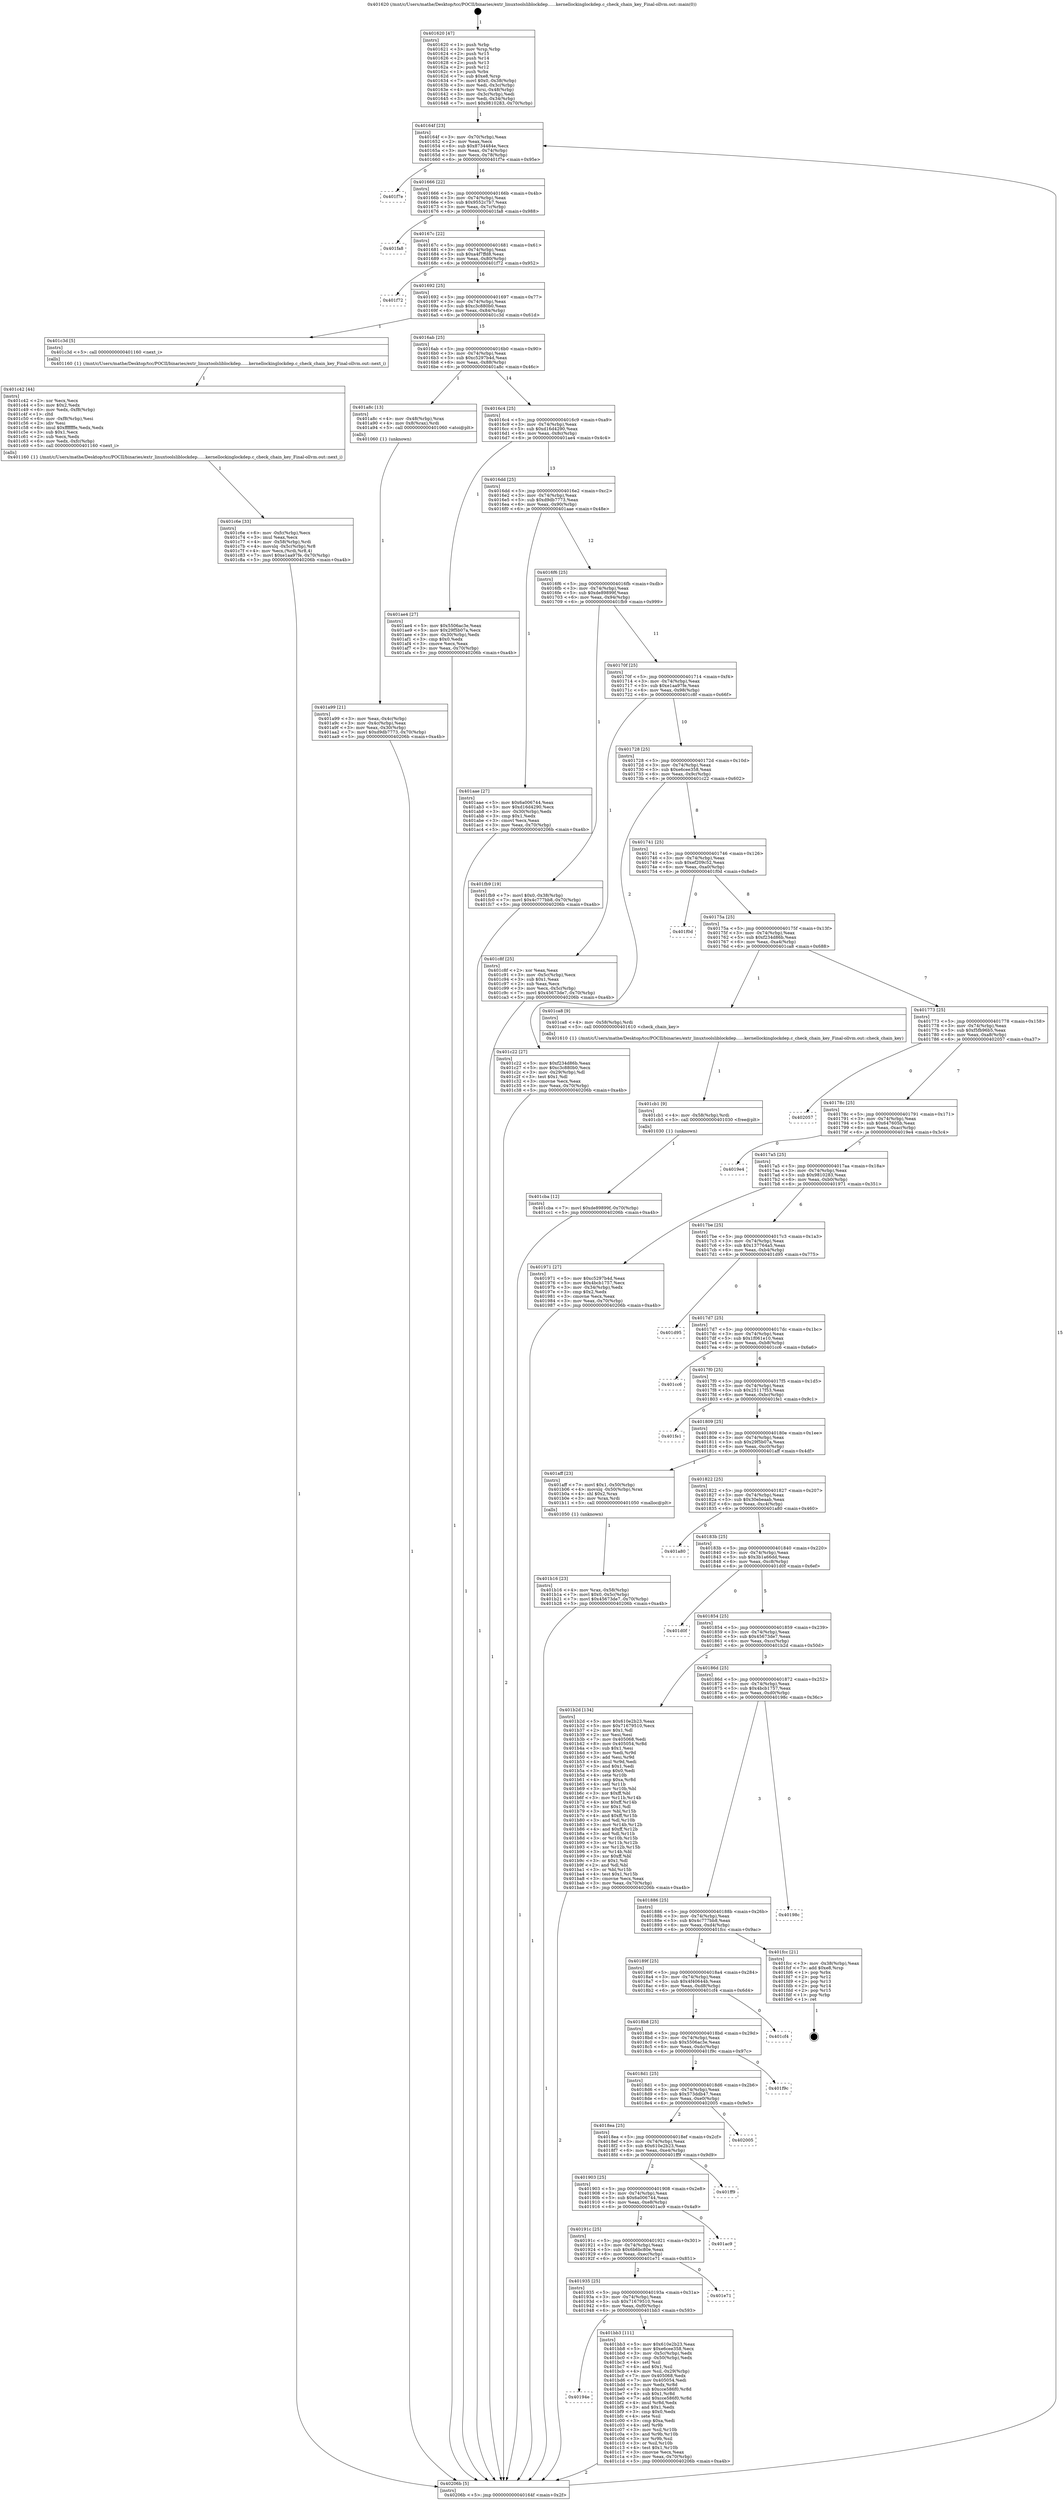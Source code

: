 digraph "0x401620" {
  label = "0x401620 (/mnt/c/Users/mathe/Desktop/tcc/POCII/binaries/extr_linuxtoolsliblockdep......kernellockinglockdep.c_check_chain_key_Final-ollvm.out::main(0))"
  labelloc = "t"
  node[shape=record]

  Entry [label="",width=0.3,height=0.3,shape=circle,fillcolor=black,style=filled]
  "0x40164f" [label="{
     0x40164f [23]\l
     | [instrs]\l
     &nbsp;&nbsp;0x40164f \<+3\>: mov -0x70(%rbp),%eax\l
     &nbsp;&nbsp;0x401652 \<+2\>: mov %eax,%ecx\l
     &nbsp;&nbsp;0x401654 \<+6\>: sub $0x8734484e,%ecx\l
     &nbsp;&nbsp;0x40165a \<+3\>: mov %eax,-0x74(%rbp)\l
     &nbsp;&nbsp;0x40165d \<+3\>: mov %ecx,-0x78(%rbp)\l
     &nbsp;&nbsp;0x401660 \<+6\>: je 0000000000401f7e \<main+0x95e\>\l
  }"]
  "0x401f7e" [label="{
     0x401f7e\l
  }", style=dashed]
  "0x401666" [label="{
     0x401666 [22]\l
     | [instrs]\l
     &nbsp;&nbsp;0x401666 \<+5\>: jmp 000000000040166b \<main+0x4b\>\l
     &nbsp;&nbsp;0x40166b \<+3\>: mov -0x74(%rbp),%eax\l
     &nbsp;&nbsp;0x40166e \<+5\>: sub $0x9552c7b7,%eax\l
     &nbsp;&nbsp;0x401673 \<+3\>: mov %eax,-0x7c(%rbp)\l
     &nbsp;&nbsp;0x401676 \<+6\>: je 0000000000401fa8 \<main+0x988\>\l
  }"]
  Exit [label="",width=0.3,height=0.3,shape=circle,fillcolor=black,style=filled,peripheries=2]
  "0x401fa8" [label="{
     0x401fa8\l
  }", style=dashed]
  "0x40167c" [label="{
     0x40167c [22]\l
     | [instrs]\l
     &nbsp;&nbsp;0x40167c \<+5\>: jmp 0000000000401681 \<main+0x61\>\l
     &nbsp;&nbsp;0x401681 \<+3\>: mov -0x74(%rbp),%eax\l
     &nbsp;&nbsp;0x401684 \<+5\>: sub $0xa4f7ffd8,%eax\l
     &nbsp;&nbsp;0x401689 \<+3\>: mov %eax,-0x80(%rbp)\l
     &nbsp;&nbsp;0x40168c \<+6\>: je 0000000000401f72 \<main+0x952\>\l
  }"]
  "0x401cba" [label="{
     0x401cba [12]\l
     | [instrs]\l
     &nbsp;&nbsp;0x401cba \<+7\>: movl $0xde89899f,-0x70(%rbp)\l
     &nbsp;&nbsp;0x401cc1 \<+5\>: jmp 000000000040206b \<main+0xa4b\>\l
  }"]
  "0x401f72" [label="{
     0x401f72\l
  }", style=dashed]
  "0x401692" [label="{
     0x401692 [25]\l
     | [instrs]\l
     &nbsp;&nbsp;0x401692 \<+5\>: jmp 0000000000401697 \<main+0x77\>\l
     &nbsp;&nbsp;0x401697 \<+3\>: mov -0x74(%rbp),%eax\l
     &nbsp;&nbsp;0x40169a \<+5\>: sub $0xc3c880b0,%eax\l
     &nbsp;&nbsp;0x40169f \<+6\>: mov %eax,-0x84(%rbp)\l
     &nbsp;&nbsp;0x4016a5 \<+6\>: je 0000000000401c3d \<main+0x61d\>\l
  }"]
  "0x401cb1" [label="{
     0x401cb1 [9]\l
     | [instrs]\l
     &nbsp;&nbsp;0x401cb1 \<+4\>: mov -0x58(%rbp),%rdi\l
     &nbsp;&nbsp;0x401cb5 \<+5\>: call 0000000000401030 \<free@plt\>\l
     | [calls]\l
     &nbsp;&nbsp;0x401030 \{1\} (unknown)\l
  }"]
  "0x401c3d" [label="{
     0x401c3d [5]\l
     | [instrs]\l
     &nbsp;&nbsp;0x401c3d \<+5\>: call 0000000000401160 \<next_i\>\l
     | [calls]\l
     &nbsp;&nbsp;0x401160 \{1\} (/mnt/c/Users/mathe/Desktop/tcc/POCII/binaries/extr_linuxtoolsliblockdep......kernellockinglockdep.c_check_chain_key_Final-ollvm.out::next_i)\l
  }"]
  "0x4016ab" [label="{
     0x4016ab [25]\l
     | [instrs]\l
     &nbsp;&nbsp;0x4016ab \<+5\>: jmp 00000000004016b0 \<main+0x90\>\l
     &nbsp;&nbsp;0x4016b0 \<+3\>: mov -0x74(%rbp),%eax\l
     &nbsp;&nbsp;0x4016b3 \<+5\>: sub $0xc5297b4d,%eax\l
     &nbsp;&nbsp;0x4016b8 \<+6\>: mov %eax,-0x88(%rbp)\l
     &nbsp;&nbsp;0x4016be \<+6\>: je 0000000000401a8c \<main+0x46c\>\l
  }"]
  "0x401c6e" [label="{
     0x401c6e [33]\l
     | [instrs]\l
     &nbsp;&nbsp;0x401c6e \<+6\>: mov -0xfc(%rbp),%ecx\l
     &nbsp;&nbsp;0x401c74 \<+3\>: imul %eax,%ecx\l
     &nbsp;&nbsp;0x401c77 \<+4\>: mov -0x58(%rbp),%rdi\l
     &nbsp;&nbsp;0x401c7b \<+4\>: movslq -0x5c(%rbp),%r8\l
     &nbsp;&nbsp;0x401c7f \<+4\>: mov %ecx,(%rdi,%r8,4)\l
     &nbsp;&nbsp;0x401c83 \<+7\>: movl $0xe1aa97fe,-0x70(%rbp)\l
     &nbsp;&nbsp;0x401c8a \<+5\>: jmp 000000000040206b \<main+0xa4b\>\l
  }"]
  "0x401a8c" [label="{
     0x401a8c [13]\l
     | [instrs]\l
     &nbsp;&nbsp;0x401a8c \<+4\>: mov -0x48(%rbp),%rax\l
     &nbsp;&nbsp;0x401a90 \<+4\>: mov 0x8(%rax),%rdi\l
     &nbsp;&nbsp;0x401a94 \<+5\>: call 0000000000401060 \<atoi@plt\>\l
     | [calls]\l
     &nbsp;&nbsp;0x401060 \{1\} (unknown)\l
  }"]
  "0x4016c4" [label="{
     0x4016c4 [25]\l
     | [instrs]\l
     &nbsp;&nbsp;0x4016c4 \<+5\>: jmp 00000000004016c9 \<main+0xa9\>\l
     &nbsp;&nbsp;0x4016c9 \<+3\>: mov -0x74(%rbp),%eax\l
     &nbsp;&nbsp;0x4016cc \<+5\>: sub $0xd16d4290,%eax\l
     &nbsp;&nbsp;0x4016d1 \<+6\>: mov %eax,-0x8c(%rbp)\l
     &nbsp;&nbsp;0x4016d7 \<+6\>: je 0000000000401ae4 \<main+0x4c4\>\l
  }"]
  "0x401c42" [label="{
     0x401c42 [44]\l
     | [instrs]\l
     &nbsp;&nbsp;0x401c42 \<+2\>: xor %ecx,%ecx\l
     &nbsp;&nbsp;0x401c44 \<+5\>: mov $0x2,%edx\l
     &nbsp;&nbsp;0x401c49 \<+6\>: mov %edx,-0xf8(%rbp)\l
     &nbsp;&nbsp;0x401c4f \<+1\>: cltd\l
     &nbsp;&nbsp;0x401c50 \<+6\>: mov -0xf8(%rbp),%esi\l
     &nbsp;&nbsp;0x401c56 \<+2\>: idiv %esi\l
     &nbsp;&nbsp;0x401c58 \<+6\>: imul $0xfffffffe,%edx,%edx\l
     &nbsp;&nbsp;0x401c5e \<+3\>: sub $0x1,%ecx\l
     &nbsp;&nbsp;0x401c61 \<+2\>: sub %ecx,%edx\l
     &nbsp;&nbsp;0x401c63 \<+6\>: mov %edx,-0xfc(%rbp)\l
     &nbsp;&nbsp;0x401c69 \<+5\>: call 0000000000401160 \<next_i\>\l
     | [calls]\l
     &nbsp;&nbsp;0x401160 \{1\} (/mnt/c/Users/mathe/Desktop/tcc/POCII/binaries/extr_linuxtoolsliblockdep......kernellockinglockdep.c_check_chain_key_Final-ollvm.out::next_i)\l
  }"]
  "0x401ae4" [label="{
     0x401ae4 [27]\l
     | [instrs]\l
     &nbsp;&nbsp;0x401ae4 \<+5\>: mov $0x5506ac3e,%eax\l
     &nbsp;&nbsp;0x401ae9 \<+5\>: mov $0x29f5b07a,%ecx\l
     &nbsp;&nbsp;0x401aee \<+3\>: mov -0x30(%rbp),%edx\l
     &nbsp;&nbsp;0x401af1 \<+3\>: cmp $0x0,%edx\l
     &nbsp;&nbsp;0x401af4 \<+3\>: cmove %ecx,%eax\l
     &nbsp;&nbsp;0x401af7 \<+3\>: mov %eax,-0x70(%rbp)\l
     &nbsp;&nbsp;0x401afa \<+5\>: jmp 000000000040206b \<main+0xa4b\>\l
  }"]
  "0x4016dd" [label="{
     0x4016dd [25]\l
     | [instrs]\l
     &nbsp;&nbsp;0x4016dd \<+5\>: jmp 00000000004016e2 \<main+0xc2\>\l
     &nbsp;&nbsp;0x4016e2 \<+3\>: mov -0x74(%rbp),%eax\l
     &nbsp;&nbsp;0x4016e5 \<+5\>: sub $0xd9db7773,%eax\l
     &nbsp;&nbsp;0x4016ea \<+6\>: mov %eax,-0x90(%rbp)\l
     &nbsp;&nbsp;0x4016f0 \<+6\>: je 0000000000401aae \<main+0x48e\>\l
  }"]
  "0x40194e" [label="{
     0x40194e\l
  }", style=dashed]
  "0x401aae" [label="{
     0x401aae [27]\l
     | [instrs]\l
     &nbsp;&nbsp;0x401aae \<+5\>: mov $0x6a006744,%eax\l
     &nbsp;&nbsp;0x401ab3 \<+5\>: mov $0xd16d4290,%ecx\l
     &nbsp;&nbsp;0x401ab8 \<+3\>: mov -0x30(%rbp),%edx\l
     &nbsp;&nbsp;0x401abb \<+3\>: cmp $0x1,%edx\l
     &nbsp;&nbsp;0x401abe \<+3\>: cmovl %ecx,%eax\l
     &nbsp;&nbsp;0x401ac1 \<+3\>: mov %eax,-0x70(%rbp)\l
     &nbsp;&nbsp;0x401ac4 \<+5\>: jmp 000000000040206b \<main+0xa4b\>\l
  }"]
  "0x4016f6" [label="{
     0x4016f6 [25]\l
     | [instrs]\l
     &nbsp;&nbsp;0x4016f6 \<+5\>: jmp 00000000004016fb \<main+0xdb\>\l
     &nbsp;&nbsp;0x4016fb \<+3\>: mov -0x74(%rbp),%eax\l
     &nbsp;&nbsp;0x4016fe \<+5\>: sub $0xde89899f,%eax\l
     &nbsp;&nbsp;0x401703 \<+6\>: mov %eax,-0x94(%rbp)\l
     &nbsp;&nbsp;0x401709 \<+6\>: je 0000000000401fb9 \<main+0x999\>\l
  }"]
  "0x401bb3" [label="{
     0x401bb3 [111]\l
     | [instrs]\l
     &nbsp;&nbsp;0x401bb3 \<+5\>: mov $0x610e2b23,%eax\l
     &nbsp;&nbsp;0x401bb8 \<+5\>: mov $0xe6cee358,%ecx\l
     &nbsp;&nbsp;0x401bbd \<+3\>: mov -0x5c(%rbp),%edx\l
     &nbsp;&nbsp;0x401bc0 \<+3\>: cmp -0x50(%rbp),%edx\l
     &nbsp;&nbsp;0x401bc3 \<+4\>: setl %sil\l
     &nbsp;&nbsp;0x401bc7 \<+4\>: and $0x1,%sil\l
     &nbsp;&nbsp;0x401bcb \<+4\>: mov %sil,-0x29(%rbp)\l
     &nbsp;&nbsp;0x401bcf \<+7\>: mov 0x405068,%edx\l
     &nbsp;&nbsp;0x401bd6 \<+7\>: mov 0x405054,%edi\l
     &nbsp;&nbsp;0x401bdd \<+3\>: mov %edx,%r8d\l
     &nbsp;&nbsp;0x401be0 \<+7\>: sub $0xcce586f0,%r8d\l
     &nbsp;&nbsp;0x401be7 \<+4\>: sub $0x1,%r8d\l
     &nbsp;&nbsp;0x401beb \<+7\>: add $0xcce586f0,%r8d\l
     &nbsp;&nbsp;0x401bf2 \<+4\>: imul %r8d,%edx\l
     &nbsp;&nbsp;0x401bf6 \<+3\>: and $0x1,%edx\l
     &nbsp;&nbsp;0x401bf9 \<+3\>: cmp $0x0,%edx\l
     &nbsp;&nbsp;0x401bfc \<+4\>: sete %sil\l
     &nbsp;&nbsp;0x401c00 \<+3\>: cmp $0xa,%edi\l
     &nbsp;&nbsp;0x401c03 \<+4\>: setl %r9b\l
     &nbsp;&nbsp;0x401c07 \<+3\>: mov %sil,%r10b\l
     &nbsp;&nbsp;0x401c0a \<+3\>: and %r9b,%r10b\l
     &nbsp;&nbsp;0x401c0d \<+3\>: xor %r9b,%sil\l
     &nbsp;&nbsp;0x401c10 \<+3\>: or %sil,%r10b\l
     &nbsp;&nbsp;0x401c13 \<+4\>: test $0x1,%r10b\l
     &nbsp;&nbsp;0x401c17 \<+3\>: cmovne %ecx,%eax\l
     &nbsp;&nbsp;0x401c1a \<+3\>: mov %eax,-0x70(%rbp)\l
     &nbsp;&nbsp;0x401c1d \<+5\>: jmp 000000000040206b \<main+0xa4b\>\l
  }"]
  "0x401fb9" [label="{
     0x401fb9 [19]\l
     | [instrs]\l
     &nbsp;&nbsp;0x401fb9 \<+7\>: movl $0x0,-0x38(%rbp)\l
     &nbsp;&nbsp;0x401fc0 \<+7\>: movl $0x4c777bb8,-0x70(%rbp)\l
     &nbsp;&nbsp;0x401fc7 \<+5\>: jmp 000000000040206b \<main+0xa4b\>\l
  }"]
  "0x40170f" [label="{
     0x40170f [25]\l
     | [instrs]\l
     &nbsp;&nbsp;0x40170f \<+5\>: jmp 0000000000401714 \<main+0xf4\>\l
     &nbsp;&nbsp;0x401714 \<+3\>: mov -0x74(%rbp),%eax\l
     &nbsp;&nbsp;0x401717 \<+5\>: sub $0xe1aa97fe,%eax\l
     &nbsp;&nbsp;0x40171c \<+6\>: mov %eax,-0x98(%rbp)\l
     &nbsp;&nbsp;0x401722 \<+6\>: je 0000000000401c8f \<main+0x66f\>\l
  }"]
  "0x401935" [label="{
     0x401935 [25]\l
     | [instrs]\l
     &nbsp;&nbsp;0x401935 \<+5\>: jmp 000000000040193a \<main+0x31a\>\l
     &nbsp;&nbsp;0x40193a \<+3\>: mov -0x74(%rbp),%eax\l
     &nbsp;&nbsp;0x40193d \<+5\>: sub $0x71679510,%eax\l
     &nbsp;&nbsp;0x401942 \<+6\>: mov %eax,-0xf0(%rbp)\l
     &nbsp;&nbsp;0x401948 \<+6\>: je 0000000000401bb3 \<main+0x593\>\l
  }"]
  "0x401c8f" [label="{
     0x401c8f [25]\l
     | [instrs]\l
     &nbsp;&nbsp;0x401c8f \<+2\>: xor %eax,%eax\l
     &nbsp;&nbsp;0x401c91 \<+3\>: mov -0x5c(%rbp),%ecx\l
     &nbsp;&nbsp;0x401c94 \<+3\>: sub $0x1,%eax\l
     &nbsp;&nbsp;0x401c97 \<+2\>: sub %eax,%ecx\l
     &nbsp;&nbsp;0x401c99 \<+3\>: mov %ecx,-0x5c(%rbp)\l
     &nbsp;&nbsp;0x401c9c \<+7\>: movl $0x45673de7,-0x70(%rbp)\l
     &nbsp;&nbsp;0x401ca3 \<+5\>: jmp 000000000040206b \<main+0xa4b\>\l
  }"]
  "0x401728" [label="{
     0x401728 [25]\l
     | [instrs]\l
     &nbsp;&nbsp;0x401728 \<+5\>: jmp 000000000040172d \<main+0x10d\>\l
     &nbsp;&nbsp;0x40172d \<+3\>: mov -0x74(%rbp),%eax\l
     &nbsp;&nbsp;0x401730 \<+5\>: sub $0xe6cee358,%eax\l
     &nbsp;&nbsp;0x401735 \<+6\>: mov %eax,-0x9c(%rbp)\l
     &nbsp;&nbsp;0x40173b \<+6\>: je 0000000000401c22 \<main+0x602\>\l
  }"]
  "0x401e71" [label="{
     0x401e71\l
  }", style=dashed]
  "0x401c22" [label="{
     0x401c22 [27]\l
     | [instrs]\l
     &nbsp;&nbsp;0x401c22 \<+5\>: mov $0xf234d86b,%eax\l
     &nbsp;&nbsp;0x401c27 \<+5\>: mov $0xc3c880b0,%ecx\l
     &nbsp;&nbsp;0x401c2c \<+3\>: mov -0x29(%rbp),%dl\l
     &nbsp;&nbsp;0x401c2f \<+3\>: test $0x1,%dl\l
     &nbsp;&nbsp;0x401c32 \<+3\>: cmovne %ecx,%eax\l
     &nbsp;&nbsp;0x401c35 \<+3\>: mov %eax,-0x70(%rbp)\l
     &nbsp;&nbsp;0x401c38 \<+5\>: jmp 000000000040206b \<main+0xa4b\>\l
  }"]
  "0x401741" [label="{
     0x401741 [25]\l
     | [instrs]\l
     &nbsp;&nbsp;0x401741 \<+5\>: jmp 0000000000401746 \<main+0x126\>\l
     &nbsp;&nbsp;0x401746 \<+3\>: mov -0x74(%rbp),%eax\l
     &nbsp;&nbsp;0x401749 \<+5\>: sub $0xef209c52,%eax\l
     &nbsp;&nbsp;0x40174e \<+6\>: mov %eax,-0xa0(%rbp)\l
     &nbsp;&nbsp;0x401754 \<+6\>: je 0000000000401f0d \<main+0x8ed\>\l
  }"]
  "0x40191c" [label="{
     0x40191c [25]\l
     | [instrs]\l
     &nbsp;&nbsp;0x40191c \<+5\>: jmp 0000000000401921 \<main+0x301\>\l
     &nbsp;&nbsp;0x401921 \<+3\>: mov -0x74(%rbp),%eax\l
     &nbsp;&nbsp;0x401924 \<+5\>: sub $0x6b6bc80e,%eax\l
     &nbsp;&nbsp;0x401929 \<+6\>: mov %eax,-0xec(%rbp)\l
     &nbsp;&nbsp;0x40192f \<+6\>: je 0000000000401e71 \<main+0x851\>\l
  }"]
  "0x401f0d" [label="{
     0x401f0d\l
  }", style=dashed]
  "0x40175a" [label="{
     0x40175a [25]\l
     | [instrs]\l
     &nbsp;&nbsp;0x40175a \<+5\>: jmp 000000000040175f \<main+0x13f\>\l
     &nbsp;&nbsp;0x40175f \<+3\>: mov -0x74(%rbp),%eax\l
     &nbsp;&nbsp;0x401762 \<+5\>: sub $0xf234d86b,%eax\l
     &nbsp;&nbsp;0x401767 \<+6\>: mov %eax,-0xa4(%rbp)\l
     &nbsp;&nbsp;0x40176d \<+6\>: je 0000000000401ca8 \<main+0x688\>\l
  }"]
  "0x401ac9" [label="{
     0x401ac9\l
  }", style=dashed]
  "0x401ca8" [label="{
     0x401ca8 [9]\l
     | [instrs]\l
     &nbsp;&nbsp;0x401ca8 \<+4\>: mov -0x58(%rbp),%rdi\l
     &nbsp;&nbsp;0x401cac \<+5\>: call 0000000000401610 \<check_chain_key\>\l
     | [calls]\l
     &nbsp;&nbsp;0x401610 \{1\} (/mnt/c/Users/mathe/Desktop/tcc/POCII/binaries/extr_linuxtoolsliblockdep......kernellockinglockdep.c_check_chain_key_Final-ollvm.out::check_chain_key)\l
  }"]
  "0x401773" [label="{
     0x401773 [25]\l
     | [instrs]\l
     &nbsp;&nbsp;0x401773 \<+5\>: jmp 0000000000401778 \<main+0x158\>\l
     &nbsp;&nbsp;0x401778 \<+3\>: mov -0x74(%rbp),%eax\l
     &nbsp;&nbsp;0x40177b \<+5\>: sub $0xf5fb96b5,%eax\l
     &nbsp;&nbsp;0x401780 \<+6\>: mov %eax,-0xa8(%rbp)\l
     &nbsp;&nbsp;0x401786 \<+6\>: je 0000000000402057 \<main+0xa37\>\l
  }"]
  "0x401903" [label="{
     0x401903 [25]\l
     | [instrs]\l
     &nbsp;&nbsp;0x401903 \<+5\>: jmp 0000000000401908 \<main+0x2e8\>\l
     &nbsp;&nbsp;0x401908 \<+3\>: mov -0x74(%rbp),%eax\l
     &nbsp;&nbsp;0x40190b \<+5\>: sub $0x6a006744,%eax\l
     &nbsp;&nbsp;0x401910 \<+6\>: mov %eax,-0xe8(%rbp)\l
     &nbsp;&nbsp;0x401916 \<+6\>: je 0000000000401ac9 \<main+0x4a9\>\l
  }"]
  "0x402057" [label="{
     0x402057\l
  }", style=dashed]
  "0x40178c" [label="{
     0x40178c [25]\l
     | [instrs]\l
     &nbsp;&nbsp;0x40178c \<+5\>: jmp 0000000000401791 \<main+0x171\>\l
     &nbsp;&nbsp;0x401791 \<+3\>: mov -0x74(%rbp),%eax\l
     &nbsp;&nbsp;0x401794 \<+5\>: sub $0x647605b,%eax\l
     &nbsp;&nbsp;0x401799 \<+6\>: mov %eax,-0xac(%rbp)\l
     &nbsp;&nbsp;0x40179f \<+6\>: je 00000000004019e4 \<main+0x3c4\>\l
  }"]
  "0x401ff9" [label="{
     0x401ff9\l
  }", style=dashed]
  "0x4019e4" [label="{
     0x4019e4\l
  }", style=dashed]
  "0x4017a5" [label="{
     0x4017a5 [25]\l
     | [instrs]\l
     &nbsp;&nbsp;0x4017a5 \<+5\>: jmp 00000000004017aa \<main+0x18a\>\l
     &nbsp;&nbsp;0x4017aa \<+3\>: mov -0x74(%rbp),%eax\l
     &nbsp;&nbsp;0x4017ad \<+5\>: sub $0x9810283,%eax\l
     &nbsp;&nbsp;0x4017b2 \<+6\>: mov %eax,-0xb0(%rbp)\l
     &nbsp;&nbsp;0x4017b8 \<+6\>: je 0000000000401971 \<main+0x351\>\l
  }"]
  "0x4018ea" [label="{
     0x4018ea [25]\l
     | [instrs]\l
     &nbsp;&nbsp;0x4018ea \<+5\>: jmp 00000000004018ef \<main+0x2cf\>\l
     &nbsp;&nbsp;0x4018ef \<+3\>: mov -0x74(%rbp),%eax\l
     &nbsp;&nbsp;0x4018f2 \<+5\>: sub $0x610e2b23,%eax\l
     &nbsp;&nbsp;0x4018f7 \<+6\>: mov %eax,-0xe4(%rbp)\l
     &nbsp;&nbsp;0x4018fd \<+6\>: je 0000000000401ff9 \<main+0x9d9\>\l
  }"]
  "0x401971" [label="{
     0x401971 [27]\l
     | [instrs]\l
     &nbsp;&nbsp;0x401971 \<+5\>: mov $0xc5297b4d,%eax\l
     &nbsp;&nbsp;0x401976 \<+5\>: mov $0x4bcb1757,%ecx\l
     &nbsp;&nbsp;0x40197b \<+3\>: mov -0x34(%rbp),%edx\l
     &nbsp;&nbsp;0x40197e \<+3\>: cmp $0x2,%edx\l
     &nbsp;&nbsp;0x401981 \<+3\>: cmovne %ecx,%eax\l
     &nbsp;&nbsp;0x401984 \<+3\>: mov %eax,-0x70(%rbp)\l
     &nbsp;&nbsp;0x401987 \<+5\>: jmp 000000000040206b \<main+0xa4b\>\l
  }"]
  "0x4017be" [label="{
     0x4017be [25]\l
     | [instrs]\l
     &nbsp;&nbsp;0x4017be \<+5\>: jmp 00000000004017c3 \<main+0x1a3\>\l
     &nbsp;&nbsp;0x4017c3 \<+3\>: mov -0x74(%rbp),%eax\l
     &nbsp;&nbsp;0x4017c6 \<+5\>: sub $0x137764a5,%eax\l
     &nbsp;&nbsp;0x4017cb \<+6\>: mov %eax,-0xb4(%rbp)\l
     &nbsp;&nbsp;0x4017d1 \<+6\>: je 0000000000401d95 \<main+0x775\>\l
  }"]
  "0x40206b" [label="{
     0x40206b [5]\l
     | [instrs]\l
     &nbsp;&nbsp;0x40206b \<+5\>: jmp 000000000040164f \<main+0x2f\>\l
  }"]
  "0x401620" [label="{
     0x401620 [47]\l
     | [instrs]\l
     &nbsp;&nbsp;0x401620 \<+1\>: push %rbp\l
     &nbsp;&nbsp;0x401621 \<+3\>: mov %rsp,%rbp\l
     &nbsp;&nbsp;0x401624 \<+2\>: push %r15\l
     &nbsp;&nbsp;0x401626 \<+2\>: push %r14\l
     &nbsp;&nbsp;0x401628 \<+2\>: push %r13\l
     &nbsp;&nbsp;0x40162a \<+2\>: push %r12\l
     &nbsp;&nbsp;0x40162c \<+1\>: push %rbx\l
     &nbsp;&nbsp;0x40162d \<+7\>: sub $0xe8,%rsp\l
     &nbsp;&nbsp;0x401634 \<+7\>: movl $0x0,-0x38(%rbp)\l
     &nbsp;&nbsp;0x40163b \<+3\>: mov %edi,-0x3c(%rbp)\l
     &nbsp;&nbsp;0x40163e \<+4\>: mov %rsi,-0x48(%rbp)\l
     &nbsp;&nbsp;0x401642 \<+3\>: mov -0x3c(%rbp),%edi\l
     &nbsp;&nbsp;0x401645 \<+3\>: mov %edi,-0x34(%rbp)\l
     &nbsp;&nbsp;0x401648 \<+7\>: movl $0x9810283,-0x70(%rbp)\l
  }"]
  "0x401a99" [label="{
     0x401a99 [21]\l
     | [instrs]\l
     &nbsp;&nbsp;0x401a99 \<+3\>: mov %eax,-0x4c(%rbp)\l
     &nbsp;&nbsp;0x401a9c \<+3\>: mov -0x4c(%rbp),%eax\l
     &nbsp;&nbsp;0x401a9f \<+3\>: mov %eax,-0x30(%rbp)\l
     &nbsp;&nbsp;0x401aa2 \<+7\>: movl $0xd9db7773,-0x70(%rbp)\l
     &nbsp;&nbsp;0x401aa9 \<+5\>: jmp 000000000040206b \<main+0xa4b\>\l
  }"]
  "0x402005" [label="{
     0x402005\l
  }", style=dashed]
  "0x401d95" [label="{
     0x401d95\l
  }", style=dashed]
  "0x4017d7" [label="{
     0x4017d7 [25]\l
     | [instrs]\l
     &nbsp;&nbsp;0x4017d7 \<+5\>: jmp 00000000004017dc \<main+0x1bc\>\l
     &nbsp;&nbsp;0x4017dc \<+3\>: mov -0x74(%rbp),%eax\l
     &nbsp;&nbsp;0x4017df \<+5\>: sub $0x1f061e10,%eax\l
     &nbsp;&nbsp;0x4017e4 \<+6\>: mov %eax,-0xb8(%rbp)\l
     &nbsp;&nbsp;0x4017ea \<+6\>: je 0000000000401cc6 \<main+0x6a6\>\l
  }"]
  "0x4018d1" [label="{
     0x4018d1 [25]\l
     | [instrs]\l
     &nbsp;&nbsp;0x4018d1 \<+5\>: jmp 00000000004018d6 \<main+0x2b6\>\l
     &nbsp;&nbsp;0x4018d6 \<+3\>: mov -0x74(%rbp),%eax\l
     &nbsp;&nbsp;0x4018d9 \<+5\>: sub $0x573ddb47,%eax\l
     &nbsp;&nbsp;0x4018de \<+6\>: mov %eax,-0xe0(%rbp)\l
     &nbsp;&nbsp;0x4018e4 \<+6\>: je 0000000000402005 \<main+0x9e5\>\l
  }"]
  "0x401cc6" [label="{
     0x401cc6\l
  }", style=dashed]
  "0x4017f0" [label="{
     0x4017f0 [25]\l
     | [instrs]\l
     &nbsp;&nbsp;0x4017f0 \<+5\>: jmp 00000000004017f5 \<main+0x1d5\>\l
     &nbsp;&nbsp;0x4017f5 \<+3\>: mov -0x74(%rbp),%eax\l
     &nbsp;&nbsp;0x4017f8 \<+5\>: sub $0x25117f53,%eax\l
     &nbsp;&nbsp;0x4017fd \<+6\>: mov %eax,-0xbc(%rbp)\l
     &nbsp;&nbsp;0x401803 \<+6\>: je 0000000000401fe1 \<main+0x9c1\>\l
  }"]
  "0x401f9c" [label="{
     0x401f9c\l
  }", style=dashed]
  "0x401fe1" [label="{
     0x401fe1\l
  }", style=dashed]
  "0x401809" [label="{
     0x401809 [25]\l
     | [instrs]\l
     &nbsp;&nbsp;0x401809 \<+5\>: jmp 000000000040180e \<main+0x1ee\>\l
     &nbsp;&nbsp;0x40180e \<+3\>: mov -0x74(%rbp),%eax\l
     &nbsp;&nbsp;0x401811 \<+5\>: sub $0x29f5b07a,%eax\l
     &nbsp;&nbsp;0x401816 \<+6\>: mov %eax,-0xc0(%rbp)\l
     &nbsp;&nbsp;0x40181c \<+6\>: je 0000000000401aff \<main+0x4df\>\l
  }"]
  "0x4018b8" [label="{
     0x4018b8 [25]\l
     | [instrs]\l
     &nbsp;&nbsp;0x4018b8 \<+5\>: jmp 00000000004018bd \<main+0x29d\>\l
     &nbsp;&nbsp;0x4018bd \<+3\>: mov -0x74(%rbp),%eax\l
     &nbsp;&nbsp;0x4018c0 \<+5\>: sub $0x5506ac3e,%eax\l
     &nbsp;&nbsp;0x4018c5 \<+6\>: mov %eax,-0xdc(%rbp)\l
     &nbsp;&nbsp;0x4018cb \<+6\>: je 0000000000401f9c \<main+0x97c\>\l
  }"]
  "0x401aff" [label="{
     0x401aff [23]\l
     | [instrs]\l
     &nbsp;&nbsp;0x401aff \<+7\>: movl $0x1,-0x50(%rbp)\l
     &nbsp;&nbsp;0x401b06 \<+4\>: movslq -0x50(%rbp),%rax\l
     &nbsp;&nbsp;0x401b0a \<+4\>: shl $0x2,%rax\l
     &nbsp;&nbsp;0x401b0e \<+3\>: mov %rax,%rdi\l
     &nbsp;&nbsp;0x401b11 \<+5\>: call 0000000000401050 \<malloc@plt\>\l
     | [calls]\l
     &nbsp;&nbsp;0x401050 \{1\} (unknown)\l
  }"]
  "0x401822" [label="{
     0x401822 [25]\l
     | [instrs]\l
     &nbsp;&nbsp;0x401822 \<+5\>: jmp 0000000000401827 \<main+0x207\>\l
     &nbsp;&nbsp;0x401827 \<+3\>: mov -0x74(%rbp),%eax\l
     &nbsp;&nbsp;0x40182a \<+5\>: sub $0x30ebeaab,%eax\l
     &nbsp;&nbsp;0x40182f \<+6\>: mov %eax,-0xc4(%rbp)\l
     &nbsp;&nbsp;0x401835 \<+6\>: je 0000000000401a80 \<main+0x460\>\l
  }"]
  "0x401b16" [label="{
     0x401b16 [23]\l
     | [instrs]\l
     &nbsp;&nbsp;0x401b16 \<+4\>: mov %rax,-0x58(%rbp)\l
     &nbsp;&nbsp;0x401b1a \<+7\>: movl $0x0,-0x5c(%rbp)\l
     &nbsp;&nbsp;0x401b21 \<+7\>: movl $0x45673de7,-0x70(%rbp)\l
     &nbsp;&nbsp;0x401b28 \<+5\>: jmp 000000000040206b \<main+0xa4b\>\l
  }"]
  "0x401cf4" [label="{
     0x401cf4\l
  }", style=dashed]
  "0x401a80" [label="{
     0x401a80\l
  }", style=dashed]
  "0x40183b" [label="{
     0x40183b [25]\l
     | [instrs]\l
     &nbsp;&nbsp;0x40183b \<+5\>: jmp 0000000000401840 \<main+0x220\>\l
     &nbsp;&nbsp;0x401840 \<+3\>: mov -0x74(%rbp),%eax\l
     &nbsp;&nbsp;0x401843 \<+5\>: sub $0x3b1a66dd,%eax\l
     &nbsp;&nbsp;0x401848 \<+6\>: mov %eax,-0xc8(%rbp)\l
     &nbsp;&nbsp;0x40184e \<+6\>: je 0000000000401d0f \<main+0x6ef\>\l
  }"]
  "0x40189f" [label="{
     0x40189f [25]\l
     | [instrs]\l
     &nbsp;&nbsp;0x40189f \<+5\>: jmp 00000000004018a4 \<main+0x284\>\l
     &nbsp;&nbsp;0x4018a4 \<+3\>: mov -0x74(%rbp),%eax\l
     &nbsp;&nbsp;0x4018a7 \<+5\>: sub $0x4f40644b,%eax\l
     &nbsp;&nbsp;0x4018ac \<+6\>: mov %eax,-0xd8(%rbp)\l
     &nbsp;&nbsp;0x4018b2 \<+6\>: je 0000000000401cf4 \<main+0x6d4\>\l
  }"]
  "0x401d0f" [label="{
     0x401d0f\l
  }", style=dashed]
  "0x401854" [label="{
     0x401854 [25]\l
     | [instrs]\l
     &nbsp;&nbsp;0x401854 \<+5\>: jmp 0000000000401859 \<main+0x239\>\l
     &nbsp;&nbsp;0x401859 \<+3\>: mov -0x74(%rbp),%eax\l
     &nbsp;&nbsp;0x40185c \<+5\>: sub $0x45673de7,%eax\l
     &nbsp;&nbsp;0x401861 \<+6\>: mov %eax,-0xcc(%rbp)\l
     &nbsp;&nbsp;0x401867 \<+6\>: je 0000000000401b2d \<main+0x50d\>\l
  }"]
  "0x401fcc" [label="{
     0x401fcc [21]\l
     | [instrs]\l
     &nbsp;&nbsp;0x401fcc \<+3\>: mov -0x38(%rbp),%eax\l
     &nbsp;&nbsp;0x401fcf \<+7\>: add $0xe8,%rsp\l
     &nbsp;&nbsp;0x401fd6 \<+1\>: pop %rbx\l
     &nbsp;&nbsp;0x401fd7 \<+2\>: pop %r12\l
     &nbsp;&nbsp;0x401fd9 \<+2\>: pop %r13\l
     &nbsp;&nbsp;0x401fdb \<+2\>: pop %r14\l
     &nbsp;&nbsp;0x401fdd \<+2\>: pop %r15\l
     &nbsp;&nbsp;0x401fdf \<+1\>: pop %rbp\l
     &nbsp;&nbsp;0x401fe0 \<+1\>: ret\l
  }"]
  "0x401b2d" [label="{
     0x401b2d [134]\l
     | [instrs]\l
     &nbsp;&nbsp;0x401b2d \<+5\>: mov $0x610e2b23,%eax\l
     &nbsp;&nbsp;0x401b32 \<+5\>: mov $0x71679510,%ecx\l
     &nbsp;&nbsp;0x401b37 \<+2\>: mov $0x1,%dl\l
     &nbsp;&nbsp;0x401b39 \<+2\>: xor %esi,%esi\l
     &nbsp;&nbsp;0x401b3b \<+7\>: mov 0x405068,%edi\l
     &nbsp;&nbsp;0x401b42 \<+8\>: mov 0x405054,%r8d\l
     &nbsp;&nbsp;0x401b4a \<+3\>: sub $0x1,%esi\l
     &nbsp;&nbsp;0x401b4d \<+3\>: mov %edi,%r9d\l
     &nbsp;&nbsp;0x401b50 \<+3\>: add %esi,%r9d\l
     &nbsp;&nbsp;0x401b53 \<+4\>: imul %r9d,%edi\l
     &nbsp;&nbsp;0x401b57 \<+3\>: and $0x1,%edi\l
     &nbsp;&nbsp;0x401b5a \<+3\>: cmp $0x0,%edi\l
     &nbsp;&nbsp;0x401b5d \<+4\>: sete %r10b\l
     &nbsp;&nbsp;0x401b61 \<+4\>: cmp $0xa,%r8d\l
     &nbsp;&nbsp;0x401b65 \<+4\>: setl %r11b\l
     &nbsp;&nbsp;0x401b69 \<+3\>: mov %r10b,%bl\l
     &nbsp;&nbsp;0x401b6c \<+3\>: xor $0xff,%bl\l
     &nbsp;&nbsp;0x401b6f \<+3\>: mov %r11b,%r14b\l
     &nbsp;&nbsp;0x401b72 \<+4\>: xor $0xff,%r14b\l
     &nbsp;&nbsp;0x401b76 \<+3\>: xor $0x1,%dl\l
     &nbsp;&nbsp;0x401b79 \<+3\>: mov %bl,%r15b\l
     &nbsp;&nbsp;0x401b7c \<+4\>: and $0xff,%r15b\l
     &nbsp;&nbsp;0x401b80 \<+3\>: and %dl,%r10b\l
     &nbsp;&nbsp;0x401b83 \<+3\>: mov %r14b,%r12b\l
     &nbsp;&nbsp;0x401b86 \<+4\>: and $0xff,%r12b\l
     &nbsp;&nbsp;0x401b8a \<+3\>: and %dl,%r11b\l
     &nbsp;&nbsp;0x401b8d \<+3\>: or %r10b,%r15b\l
     &nbsp;&nbsp;0x401b90 \<+3\>: or %r11b,%r12b\l
     &nbsp;&nbsp;0x401b93 \<+3\>: xor %r12b,%r15b\l
     &nbsp;&nbsp;0x401b96 \<+3\>: or %r14b,%bl\l
     &nbsp;&nbsp;0x401b99 \<+3\>: xor $0xff,%bl\l
     &nbsp;&nbsp;0x401b9c \<+3\>: or $0x1,%dl\l
     &nbsp;&nbsp;0x401b9f \<+2\>: and %dl,%bl\l
     &nbsp;&nbsp;0x401ba1 \<+3\>: or %bl,%r15b\l
     &nbsp;&nbsp;0x401ba4 \<+4\>: test $0x1,%r15b\l
     &nbsp;&nbsp;0x401ba8 \<+3\>: cmovne %ecx,%eax\l
     &nbsp;&nbsp;0x401bab \<+3\>: mov %eax,-0x70(%rbp)\l
     &nbsp;&nbsp;0x401bae \<+5\>: jmp 000000000040206b \<main+0xa4b\>\l
  }"]
  "0x40186d" [label="{
     0x40186d [25]\l
     | [instrs]\l
     &nbsp;&nbsp;0x40186d \<+5\>: jmp 0000000000401872 \<main+0x252\>\l
     &nbsp;&nbsp;0x401872 \<+3\>: mov -0x74(%rbp),%eax\l
     &nbsp;&nbsp;0x401875 \<+5\>: sub $0x4bcb1757,%eax\l
     &nbsp;&nbsp;0x40187a \<+6\>: mov %eax,-0xd0(%rbp)\l
     &nbsp;&nbsp;0x401880 \<+6\>: je 000000000040198c \<main+0x36c\>\l
  }"]
  "0x401886" [label="{
     0x401886 [25]\l
     | [instrs]\l
     &nbsp;&nbsp;0x401886 \<+5\>: jmp 000000000040188b \<main+0x26b\>\l
     &nbsp;&nbsp;0x40188b \<+3\>: mov -0x74(%rbp),%eax\l
     &nbsp;&nbsp;0x40188e \<+5\>: sub $0x4c777bb8,%eax\l
     &nbsp;&nbsp;0x401893 \<+6\>: mov %eax,-0xd4(%rbp)\l
     &nbsp;&nbsp;0x401899 \<+6\>: je 0000000000401fcc \<main+0x9ac\>\l
  }"]
  "0x40198c" [label="{
     0x40198c\l
  }", style=dashed]
  Entry -> "0x401620" [label=" 1"]
  "0x40164f" -> "0x401f7e" [label=" 0"]
  "0x40164f" -> "0x401666" [label=" 16"]
  "0x401fcc" -> Exit [label=" 1"]
  "0x401666" -> "0x401fa8" [label=" 0"]
  "0x401666" -> "0x40167c" [label=" 16"]
  "0x401fb9" -> "0x40206b" [label=" 1"]
  "0x40167c" -> "0x401f72" [label=" 0"]
  "0x40167c" -> "0x401692" [label=" 16"]
  "0x401cba" -> "0x40206b" [label=" 1"]
  "0x401692" -> "0x401c3d" [label=" 1"]
  "0x401692" -> "0x4016ab" [label=" 15"]
  "0x401cb1" -> "0x401cba" [label=" 1"]
  "0x4016ab" -> "0x401a8c" [label=" 1"]
  "0x4016ab" -> "0x4016c4" [label=" 14"]
  "0x401ca8" -> "0x401cb1" [label=" 1"]
  "0x4016c4" -> "0x401ae4" [label=" 1"]
  "0x4016c4" -> "0x4016dd" [label=" 13"]
  "0x401c8f" -> "0x40206b" [label=" 1"]
  "0x4016dd" -> "0x401aae" [label=" 1"]
  "0x4016dd" -> "0x4016f6" [label=" 12"]
  "0x401c6e" -> "0x40206b" [label=" 1"]
  "0x4016f6" -> "0x401fb9" [label=" 1"]
  "0x4016f6" -> "0x40170f" [label=" 11"]
  "0x401c42" -> "0x401c6e" [label=" 1"]
  "0x40170f" -> "0x401c8f" [label=" 1"]
  "0x40170f" -> "0x401728" [label=" 10"]
  "0x401c22" -> "0x40206b" [label=" 2"]
  "0x401728" -> "0x401c22" [label=" 2"]
  "0x401728" -> "0x401741" [label=" 8"]
  "0x401bb3" -> "0x40206b" [label=" 2"]
  "0x401741" -> "0x401f0d" [label=" 0"]
  "0x401741" -> "0x40175a" [label=" 8"]
  "0x401935" -> "0x401bb3" [label=" 2"]
  "0x40175a" -> "0x401ca8" [label=" 1"]
  "0x40175a" -> "0x401773" [label=" 7"]
  "0x401c3d" -> "0x401c42" [label=" 1"]
  "0x401773" -> "0x402057" [label=" 0"]
  "0x401773" -> "0x40178c" [label=" 7"]
  "0x40191c" -> "0x401e71" [label=" 0"]
  "0x40178c" -> "0x4019e4" [label=" 0"]
  "0x40178c" -> "0x4017a5" [label=" 7"]
  "0x401935" -> "0x40194e" [label=" 0"]
  "0x4017a5" -> "0x401971" [label=" 1"]
  "0x4017a5" -> "0x4017be" [label=" 6"]
  "0x401971" -> "0x40206b" [label=" 1"]
  "0x401620" -> "0x40164f" [label=" 1"]
  "0x40206b" -> "0x40164f" [label=" 15"]
  "0x401a8c" -> "0x401a99" [label=" 1"]
  "0x401a99" -> "0x40206b" [label=" 1"]
  "0x401aae" -> "0x40206b" [label=" 1"]
  "0x401ae4" -> "0x40206b" [label=" 1"]
  "0x401903" -> "0x401ac9" [label=" 0"]
  "0x4017be" -> "0x401d95" [label=" 0"]
  "0x4017be" -> "0x4017d7" [label=" 6"]
  "0x40191c" -> "0x401935" [label=" 2"]
  "0x4017d7" -> "0x401cc6" [label=" 0"]
  "0x4017d7" -> "0x4017f0" [label=" 6"]
  "0x4018ea" -> "0x401ff9" [label=" 0"]
  "0x4017f0" -> "0x401fe1" [label=" 0"]
  "0x4017f0" -> "0x401809" [label=" 6"]
  "0x401903" -> "0x40191c" [label=" 2"]
  "0x401809" -> "0x401aff" [label=" 1"]
  "0x401809" -> "0x401822" [label=" 5"]
  "0x401aff" -> "0x401b16" [label=" 1"]
  "0x401b16" -> "0x40206b" [label=" 1"]
  "0x4018d1" -> "0x402005" [label=" 0"]
  "0x401822" -> "0x401a80" [label=" 0"]
  "0x401822" -> "0x40183b" [label=" 5"]
  "0x4018ea" -> "0x401903" [label=" 2"]
  "0x40183b" -> "0x401d0f" [label=" 0"]
  "0x40183b" -> "0x401854" [label=" 5"]
  "0x4018b8" -> "0x401f9c" [label=" 0"]
  "0x401854" -> "0x401b2d" [label=" 2"]
  "0x401854" -> "0x40186d" [label=" 3"]
  "0x401b2d" -> "0x40206b" [label=" 2"]
  "0x4018d1" -> "0x4018ea" [label=" 2"]
  "0x40186d" -> "0x40198c" [label=" 0"]
  "0x40186d" -> "0x401886" [label=" 3"]
  "0x40189f" -> "0x4018b8" [label=" 2"]
  "0x401886" -> "0x401fcc" [label=" 1"]
  "0x401886" -> "0x40189f" [label=" 2"]
  "0x4018b8" -> "0x4018d1" [label=" 2"]
  "0x40189f" -> "0x401cf4" [label=" 0"]
}
